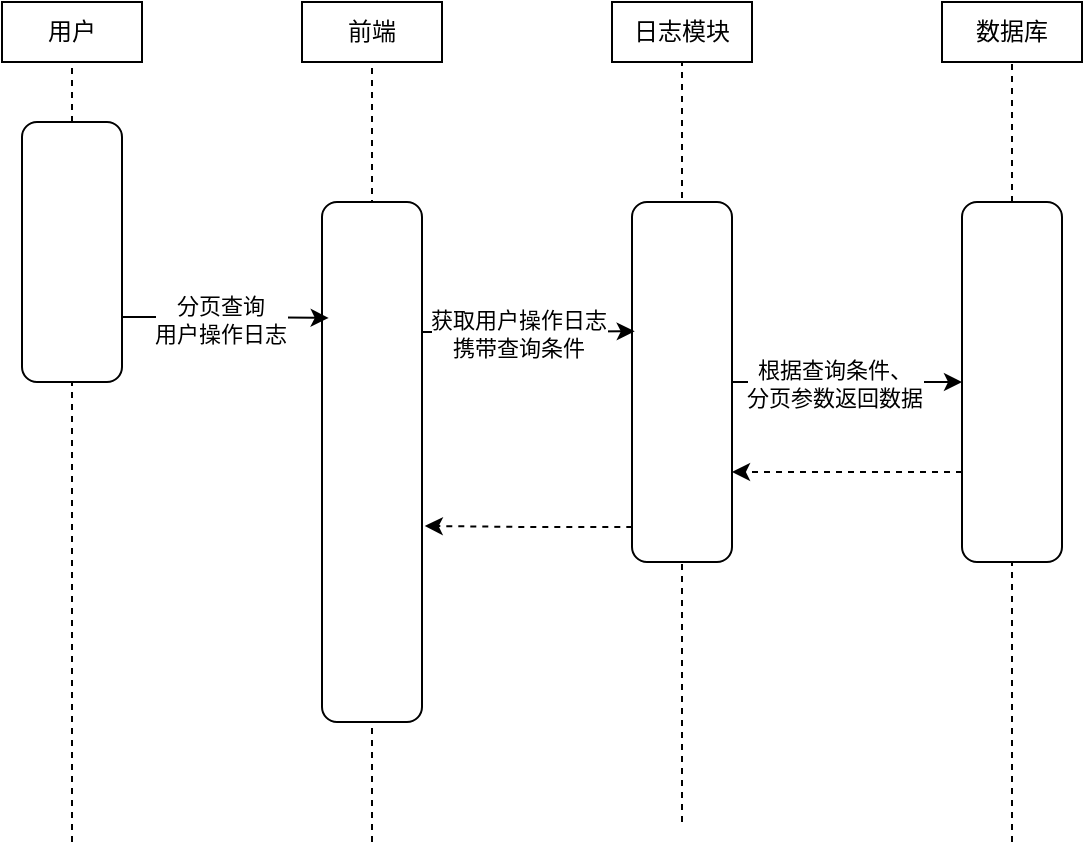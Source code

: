<mxfile version="26.1.0">
  <diagram name="第 1 页" id="2wGkq16w_JUJCB64bqwZ">
    <mxGraphModel dx="983" dy="579" grid="1" gridSize="10" guides="1" tooltips="1" connect="1" arrows="1" fold="1" page="1" pageScale="1" pageWidth="827" pageHeight="1169" math="0" shadow="0">
      <root>
        <mxCell id="0" />
        <mxCell id="1" parent="0" />
        <mxCell id="EFuudGZI1L9sixBEJ5ya-1" value="用户" style="rounded=0;whiteSpace=wrap;html=1;" vertex="1" parent="1">
          <mxGeometry x="90" y="50" width="70" height="30" as="geometry" />
        </mxCell>
        <mxCell id="EFuudGZI1L9sixBEJ5ya-2" value="数据库" style="rounded=0;whiteSpace=wrap;html=1;" vertex="1" parent="1">
          <mxGeometry x="560" y="50" width="70" height="30" as="geometry" />
        </mxCell>
        <mxCell id="EFuudGZI1L9sixBEJ5ya-3" value="日志模块" style="rounded=0;whiteSpace=wrap;html=1;" vertex="1" parent="1">
          <mxGeometry x="395" y="50" width="70" height="30" as="geometry" />
        </mxCell>
        <mxCell id="EFuudGZI1L9sixBEJ5ya-4" value="前端" style="rounded=0;whiteSpace=wrap;html=1;" vertex="1" parent="1">
          <mxGeometry x="240" y="50" width="70" height="30" as="geometry" />
        </mxCell>
        <mxCell id="EFuudGZI1L9sixBEJ5ya-5" value="" style="endArrow=none;dashed=1;html=1;rounded=0;entryX=0.5;entryY=1;entryDx=0;entryDy=0;" edge="1" parent="1" target="EFuudGZI1L9sixBEJ5ya-4">
          <mxGeometry width="50" height="50" relative="1" as="geometry">
            <mxPoint x="275" y="470" as="sourcePoint" />
            <mxPoint x="430" y="220" as="targetPoint" />
          </mxGeometry>
        </mxCell>
        <mxCell id="EFuudGZI1L9sixBEJ5ya-6" value="" style="endArrow=none;dashed=1;html=1;rounded=0;entryX=0.5;entryY=1;entryDx=0;entryDy=0;" edge="1" parent="1" target="EFuudGZI1L9sixBEJ5ya-1">
          <mxGeometry width="50" height="50" relative="1" as="geometry">
            <mxPoint x="125" y="470" as="sourcePoint" />
            <mxPoint x="430" y="220" as="targetPoint" />
          </mxGeometry>
        </mxCell>
        <mxCell id="EFuudGZI1L9sixBEJ5ya-7" value="" style="endArrow=none;dashed=1;html=1;rounded=0;entryX=0.5;entryY=1;entryDx=0;entryDy=0;" edge="1" parent="1" source="EFuudGZI1L9sixBEJ5ya-16" target="EFuudGZI1L9sixBEJ5ya-2">
          <mxGeometry width="50" height="50" relative="1" as="geometry">
            <mxPoint x="595" y="470" as="sourcePoint" />
            <mxPoint x="255" y="90" as="targetPoint" />
          </mxGeometry>
        </mxCell>
        <mxCell id="EFuudGZI1L9sixBEJ5ya-8" value="" style="endArrow=none;dashed=1;html=1;rounded=0;entryX=0.5;entryY=1;entryDx=0;entryDy=0;" edge="1" parent="1" target="EFuudGZI1L9sixBEJ5ya-3">
          <mxGeometry width="50" height="50" relative="1" as="geometry">
            <mxPoint x="430" y="460" as="sourcePoint" />
            <mxPoint x="340" y="110" as="targetPoint" />
          </mxGeometry>
        </mxCell>
        <mxCell id="EFuudGZI1L9sixBEJ5ya-9" value="" style="rounded=1;whiteSpace=wrap;html=1;rotation=90;" vertex="1" parent="1">
          <mxGeometry x="60" y="150" width="130" height="50" as="geometry" />
        </mxCell>
        <mxCell id="EFuudGZI1L9sixBEJ5ya-10" style="edgeStyle=orthogonalEdgeStyle;rounded=0;orthogonalLoop=1;jettySize=auto;html=1;exitX=0.5;exitY=0;exitDx=0;exitDy=0;entryX=0.5;entryY=1;entryDx=0;entryDy=0;" edge="1" parent="1" source="EFuudGZI1L9sixBEJ5ya-12" target="EFuudGZI1L9sixBEJ5ya-16">
          <mxGeometry relative="1" as="geometry" />
        </mxCell>
        <mxCell id="EFuudGZI1L9sixBEJ5ya-11" value="根据查询条件、&lt;br&gt;分页参数返回数据" style="edgeLabel;html=1;align=center;verticalAlign=middle;resizable=0;points=[];" vertex="1" connectable="0" parent="EFuudGZI1L9sixBEJ5ya-10">
          <mxGeometry x="-0.119" y="-1" relative="1" as="geometry">
            <mxPoint as="offset" />
          </mxGeometry>
        </mxCell>
        <mxCell id="EFuudGZI1L9sixBEJ5ya-12" value="" style="rounded=1;whiteSpace=wrap;html=1;rotation=90;" vertex="1" parent="1">
          <mxGeometry x="340" y="215" width="180" height="50" as="geometry" />
        </mxCell>
        <mxCell id="EFuudGZI1L9sixBEJ5ya-13" value="" style="rounded=1;whiteSpace=wrap;html=1;rotation=90;" vertex="1" parent="1">
          <mxGeometry x="145" y="255" width="260" height="50" as="geometry" />
        </mxCell>
        <mxCell id="EFuudGZI1L9sixBEJ5ya-14" value="" style="endArrow=none;dashed=1;html=1;rounded=0;" edge="1" parent="1" target="EFuudGZI1L9sixBEJ5ya-16">
          <mxGeometry width="50" height="50" relative="1" as="geometry">
            <mxPoint x="595" y="470" as="sourcePoint" />
            <mxPoint x="595" y="80" as="targetPoint" />
          </mxGeometry>
        </mxCell>
        <mxCell id="EFuudGZI1L9sixBEJ5ya-15" style="edgeStyle=orthogonalEdgeStyle;rounded=0;orthogonalLoop=1;jettySize=auto;html=1;exitX=0.75;exitY=1;exitDx=0;exitDy=0;entryX=0.75;entryY=0;entryDx=0;entryDy=0;dashed=1;" edge="1" parent="1" source="EFuudGZI1L9sixBEJ5ya-16" target="EFuudGZI1L9sixBEJ5ya-12">
          <mxGeometry relative="1" as="geometry" />
        </mxCell>
        <mxCell id="EFuudGZI1L9sixBEJ5ya-16" value="" style="rounded=1;whiteSpace=wrap;html=1;rotation=90;" vertex="1" parent="1">
          <mxGeometry x="505" y="215" width="180" height="50" as="geometry" />
        </mxCell>
        <mxCell id="EFuudGZI1L9sixBEJ5ya-17" style="edgeStyle=orthogonalEdgeStyle;rounded=0;orthogonalLoop=1;jettySize=auto;html=1;exitX=0.75;exitY=0;exitDx=0;exitDy=0;entryX=0.223;entryY=0.933;entryDx=0;entryDy=0;entryPerimeter=0;" edge="1" parent="1" source="EFuudGZI1L9sixBEJ5ya-9" target="EFuudGZI1L9sixBEJ5ya-13">
          <mxGeometry relative="1" as="geometry" />
        </mxCell>
        <mxCell id="EFuudGZI1L9sixBEJ5ya-18" value="分页查询&lt;br&gt;用户操作日志" style="edgeLabel;html=1;align=center;verticalAlign=middle;resizable=0;points=[];" vertex="1" connectable="0" parent="EFuudGZI1L9sixBEJ5ya-17">
          <mxGeometry x="-0.027" y="-2" relative="1" as="geometry">
            <mxPoint x="-1" y="-1" as="offset" />
          </mxGeometry>
        </mxCell>
        <mxCell id="EFuudGZI1L9sixBEJ5ya-19" style="edgeStyle=orthogonalEdgeStyle;rounded=0;orthogonalLoop=1;jettySize=auto;html=1;exitX=0.25;exitY=0;exitDx=0;exitDy=0;entryX=0.359;entryY=0.973;entryDx=0;entryDy=0;entryPerimeter=0;" edge="1" parent="1" source="EFuudGZI1L9sixBEJ5ya-13" target="EFuudGZI1L9sixBEJ5ya-12">
          <mxGeometry relative="1" as="geometry" />
        </mxCell>
        <mxCell id="EFuudGZI1L9sixBEJ5ya-20" value="获取用户操作日志&lt;br&gt;携带查询条件" style="edgeLabel;html=1;align=center;verticalAlign=middle;resizable=0;points=[];" vertex="1" connectable="0" parent="EFuudGZI1L9sixBEJ5ya-19">
          <mxGeometry x="-0.089" y="-1" relative="1" as="geometry">
            <mxPoint x="-1" as="offset" />
          </mxGeometry>
        </mxCell>
        <mxCell id="EFuudGZI1L9sixBEJ5ya-21" style="edgeStyle=orthogonalEdgeStyle;rounded=0;orthogonalLoop=1;jettySize=auto;html=1;exitX=0.903;exitY=0.997;exitDx=0;exitDy=0;entryX=0.623;entryY=-0.028;entryDx=0;entryDy=0;entryPerimeter=0;exitPerimeter=0;dashed=1;" edge="1" parent="1" source="EFuudGZI1L9sixBEJ5ya-12" target="EFuudGZI1L9sixBEJ5ya-13">
          <mxGeometry relative="1" as="geometry" />
        </mxCell>
      </root>
    </mxGraphModel>
  </diagram>
</mxfile>
